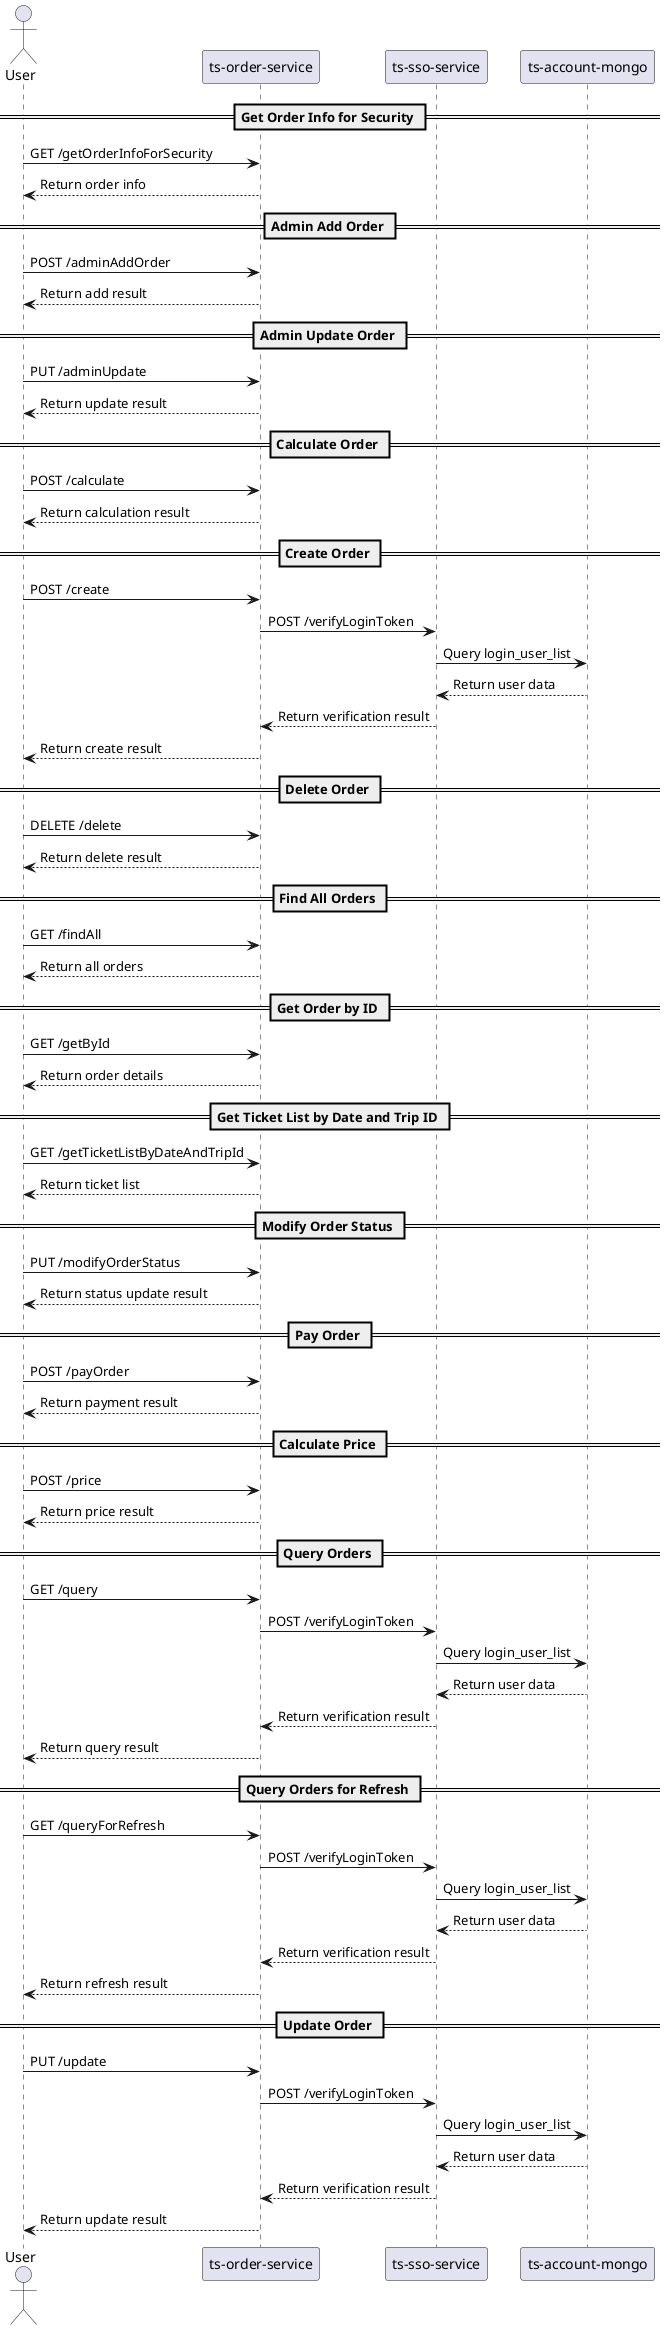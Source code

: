 @startuml
actor User
participant "ts-order-service" as OrderService
participant "ts-sso-service" as SsoService
participant "ts-account-mongo" as AccountMongo

== Get Order Info for Security ==
User -> OrderService: GET /getOrderInfoForSecurity
OrderService --> User: Return order info

== Admin Add Order ==
User -> OrderService: POST /adminAddOrder
OrderService --> User: Return add result

== Admin Update Order ==
User -> OrderService: PUT /adminUpdate
OrderService --> User: Return update result

== Calculate Order ==
User -> OrderService: POST /calculate
OrderService --> User: Return calculation result

== Create Order ==
User -> OrderService: POST /create
OrderService -> SsoService: POST /verifyLoginToken
SsoService -> AccountMongo: Query login_user_list
AccountMongo --> SsoService: Return user data
SsoService --> OrderService: Return verification result
OrderService --> User: Return create result

== Delete Order ==
User -> OrderService: DELETE /delete
OrderService --> User: Return delete result

== Find All Orders ==
User -> OrderService: GET /findAll
OrderService --> User: Return all orders

== Get Order by ID ==
User -> OrderService: GET /getById
OrderService --> User: Return order details

== Get Ticket List by Date and Trip ID ==
User -> OrderService: GET /getTicketListByDateAndTripId
OrderService --> User: Return ticket list

== Modify Order Status ==
User -> OrderService: PUT /modifyOrderStatus
OrderService --> User: Return status update result

== Pay Order ==
User -> OrderService: POST /payOrder
OrderService --> User: Return payment result

== Calculate Price ==
User -> OrderService: POST /price
OrderService --> User: Return price result

== Query Orders ==
User -> OrderService: GET /query
OrderService -> SsoService: POST /verifyLoginToken
SsoService -> AccountMongo: Query login_user_list
AccountMongo --> SsoService: Return user data
SsoService --> OrderService: Return verification result
OrderService --> User: Return query result

== Query Orders for Refresh ==
User -> OrderService: GET /queryForRefresh
OrderService -> SsoService: POST /verifyLoginToken
SsoService -> AccountMongo: Query login_user_list
AccountMongo --> SsoService: Return user data
SsoService --> OrderService: Return verification result
OrderService --> User: Return refresh result

== Update Order ==
User -> OrderService: PUT /update
OrderService -> SsoService: POST /verifyLoginToken
SsoService -> AccountMongo: Query login_user_list
AccountMongo --> SsoService: Return user data
SsoService --> OrderService: Return verification result
OrderService --> User: Return update result
@enduml